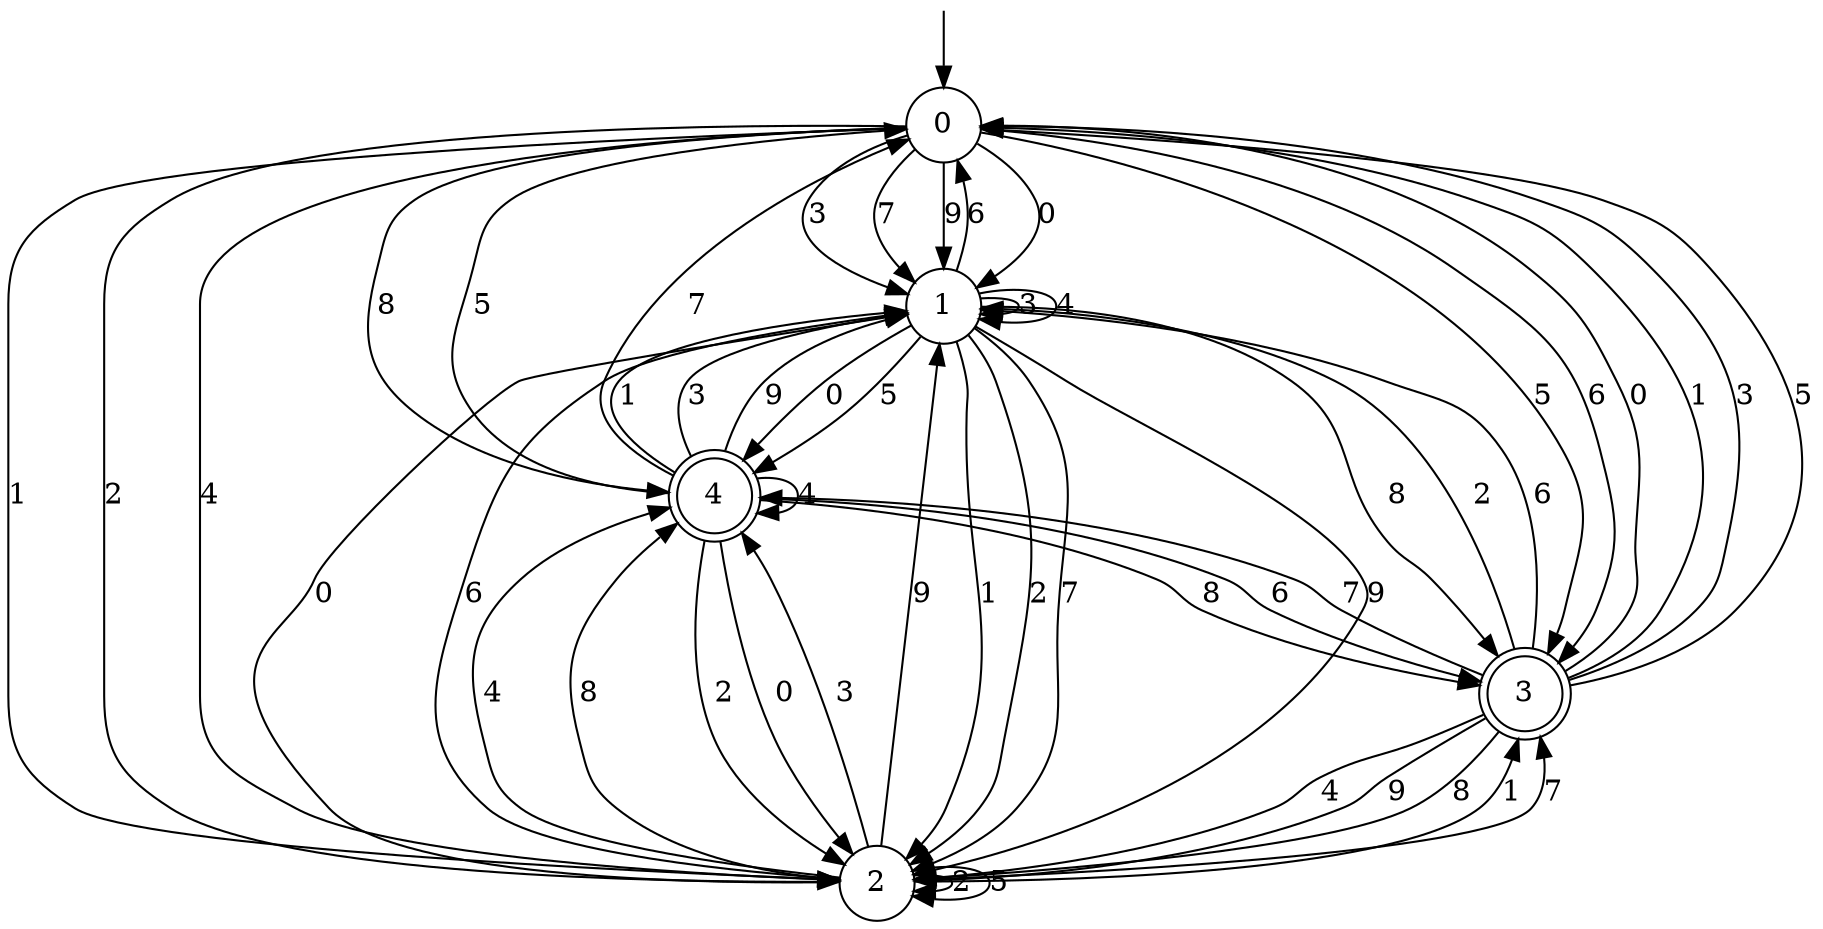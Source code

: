 digraph g {

	s0 [shape="circle" label="0"];
	s1 [shape="circle" label="1"];
	s2 [shape="circle" label="2"];
	s3 [shape="doublecircle" label="3"];
	s4 [shape="doublecircle" label="4"];
	s0 -> s1 [label="0"];
	s0 -> s2 [label="1"];
	s0 -> s2 [label="2"];
	s0 -> s1 [label="3"];
	s0 -> s2 [label="4"];
	s0 -> s3 [label="5"];
	s0 -> s3 [label="6"];
	s0 -> s1 [label="7"];
	s0 -> s4 [label="8"];
	s0 -> s1 [label="9"];
	s1 -> s4 [label="0"];
	s1 -> s2 [label="1"];
	s1 -> s2 [label="2"];
	s1 -> s1 [label="3"];
	s1 -> s1 [label="4"];
	s1 -> s4 [label="5"];
	s1 -> s0 [label="6"];
	s1 -> s2 [label="7"];
	s1 -> s3 [label="8"];
	s1 -> s2 [label="9"];
	s2 -> s1 [label="0"];
	s2 -> s3 [label="1"];
	s2 -> s2 [label="2"];
	s2 -> s4 [label="3"];
	s2 -> s4 [label="4"];
	s2 -> s2 [label="5"];
	s2 -> s1 [label="6"];
	s2 -> s3 [label="7"];
	s2 -> s4 [label="8"];
	s2 -> s1 [label="9"];
	s3 -> s0 [label="0"];
	s3 -> s0 [label="1"];
	s3 -> s1 [label="2"];
	s3 -> s0 [label="3"];
	s3 -> s2 [label="4"];
	s3 -> s0 [label="5"];
	s3 -> s1 [label="6"];
	s3 -> s4 [label="7"];
	s3 -> s2 [label="8"];
	s3 -> s2 [label="9"];
	s4 -> s2 [label="0"];
	s4 -> s1 [label="1"];
	s4 -> s2 [label="2"];
	s4 -> s1 [label="3"];
	s4 -> s4 [label="4"];
	s4 -> s0 [label="5"];
	s4 -> s3 [label="6"];
	s4 -> s0 [label="7"];
	s4 -> s3 [label="8"];
	s4 -> s1 [label="9"];

__start0 [label="" shape="none" width="0" height="0"];
__start0 -> s0;

}

